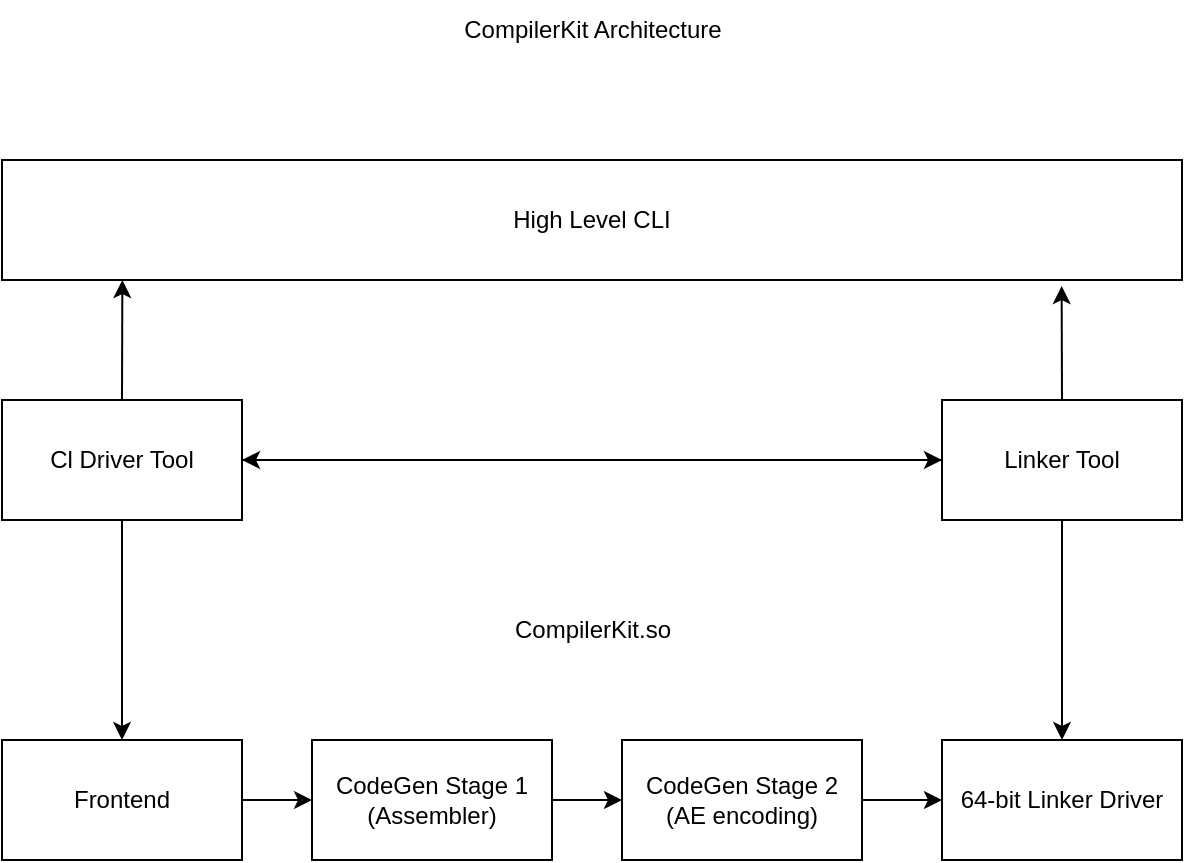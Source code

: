 <mxfile>
    <diagram id="Hvu3NLRsK3fSdSTnrkoh" name="Page-1">
        <mxGraphModel dx="960" dy="709" grid="1" gridSize="10" guides="1" tooltips="1" connect="1" arrows="1" fold="1" page="1" pageScale="1" pageWidth="850" pageHeight="1100" math="0" shadow="0">
            <root>
                <mxCell id="0"/>
                <mxCell id="1" parent="0"/>
                <mxCell id="4" style="edgeStyle=none;html=1;exitX=1;exitY=0.5;exitDx=0;exitDy=0;" parent="1" source="2" target="3" edge="1">
                    <mxGeometry relative="1" as="geometry"/>
                </mxCell>
                <mxCell id="2" value="Frontend" style="rounded=0;whiteSpace=wrap;html=1;" parent="1" vertex="1">
                    <mxGeometry x="130" y="580" width="120" height="60" as="geometry"/>
                </mxCell>
                <mxCell id="6" style="edgeStyle=none;html=1;" parent="1" source="3" target="5" edge="1">
                    <mxGeometry relative="1" as="geometry"/>
                </mxCell>
                <mxCell id="3" value="CodeGen Stage 1&lt;div&gt;(Assembler)&lt;/div&gt;" style="rounded=0;whiteSpace=wrap;html=1;" parent="1" vertex="1">
                    <mxGeometry x="285" y="580" width="120" height="60" as="geometry"/>
                </mxCell>
                <mxCell id="8" style="edgeStyle=none;html=1;exitX=1;exitY=0.5;exitDx=0;exitDy=0;" parent="1" source="5" target="7" edge="1">
                    <mxGeometry relative="1" as="geometry"/>
                </mxCell>
                <mxCell id="5" value="CodeGen Stage 2&lt;div&gt;(AE encoding)&lt;/div&gt;" style="rounded=0;whiteSpace=wrap;html=1;" parent="1" vertex="1">
                    <mxGeometry x="440" y="580" width="120" height="60" as="geometry"/>
                </mxCell>
                <mxCell id="7" value="64-bit Linker Driver" style="rounded=0;whiteSpace=wrap;html=1;" parent="1" vertex="1">
                    <mxGeometry x="600" y="580" width="120" height="60" as="geometry"/>
                </mxCell>
                <mxCell id="10" style="edgeStyle=none;html=1;entryX=0.5;entryY=0;entryDx=0;entryDy=0;" parent="1" source="9" target="2" edge="1">
                    <mxGeometry relative="1" as="geometry"/>
                </mxCell>
                <mxCell id="14" style="edgeStyle=none;html=1;exitX=1;exitY=0.5;exitDx=0;exitDy=0;" parent="1" source="9" target="11" edge="1">
                    <mxGeometry relative="1" as="geometry"/>
                </mxCell>
                <mxCell id="9" value="Cl Driver Tool" style="rounded=0;whiteSpace=wrap;html=1;" parent="1" vertex="1">
                    <mxGeometry x="130" y="410" width="120" height="60" as="geometry"/>
                </mxCell>
                <mxCell id="12" style="edgeStyle=none;html=1;entryX=0.5;entryY=0;entryDx=0;entryDy=0;" parent="1" source="11" target="7" edge="1">
                    <mxGeometry relative="1" as="geometry"/>
                </mxCell>
                <mxCell id="13" style="edgeStyle=none;html=1;entryX=1;entryY=0.5;entryDx=0;entryDy=0;" parent="1" source="11" target="9" edge="1">
                    <mxGeometry relative="1" as="geometry"/>
                </mxCell>
                <mxCell id="11" value="Linker Tool" style="rounded=0;whiteSpace=wrap;html=1;" parent="1" vertex="1">
                    <mxGeometry x="600" y="410" width="120" height="60" as="geometry"/>
                </mxCell>
                <mxCell id="15" value="High Level CLI" style="rounded=0;whiteSpace=wrap;html=1;" parent="1" vertex="1">
                    <mxGeometry x="130" y="290" width="590" height="60" as="geometry"/>
                </mxCell>
                <mxCell id="17" style="edgeStyle=none;html=1;exitX=0.5;exitY=0;exitDx=0;exitDy=0;entryX=0.102;entryY=1;entryDx=0;entryDy=0;entryPerimeter=0;" parent="1" source="9" target="15" edge="1">
                    <mxGeometry relative="1" as="geometry"/>
                </mxCell>
                <mxCell id="18" style="edgeStyle=none;html=1;exitX=0.5;exitY=0;exitDx=0;exitDy=0;entryX=0.898;entryY=1.05;entryDx=0;entryDy=0;entryPerimeter=0;" parent="1" source="11" target="15" edge="1">
                    <mxGeometry relative="1" as="geometry"/>
                </mxCell>
                <mxCell id="19" value="CompilerKit Architecture" style="text;html=1;align=center;verticalAlign=middle;whiteSpace=wrap;rounded=0;" parent="1" vertex="1">
                    <mxGeometry x="338" y="210" width="175" height="30" as="geometry"/>
                </mxCell>
                <mxCell id="20" value="CompilerKit.so" style="text;html=1;align=center;verticalAlign=middle;whiteSpace=wrap;rounded=0;" parent="1" vertex="1">
                    <mxGeometry x="338" y="510" width="175" height="30" as="geometry"/>
                </mxCell>
            </root>
        </mxGraphModel>
    </diagram>
</mxfile>